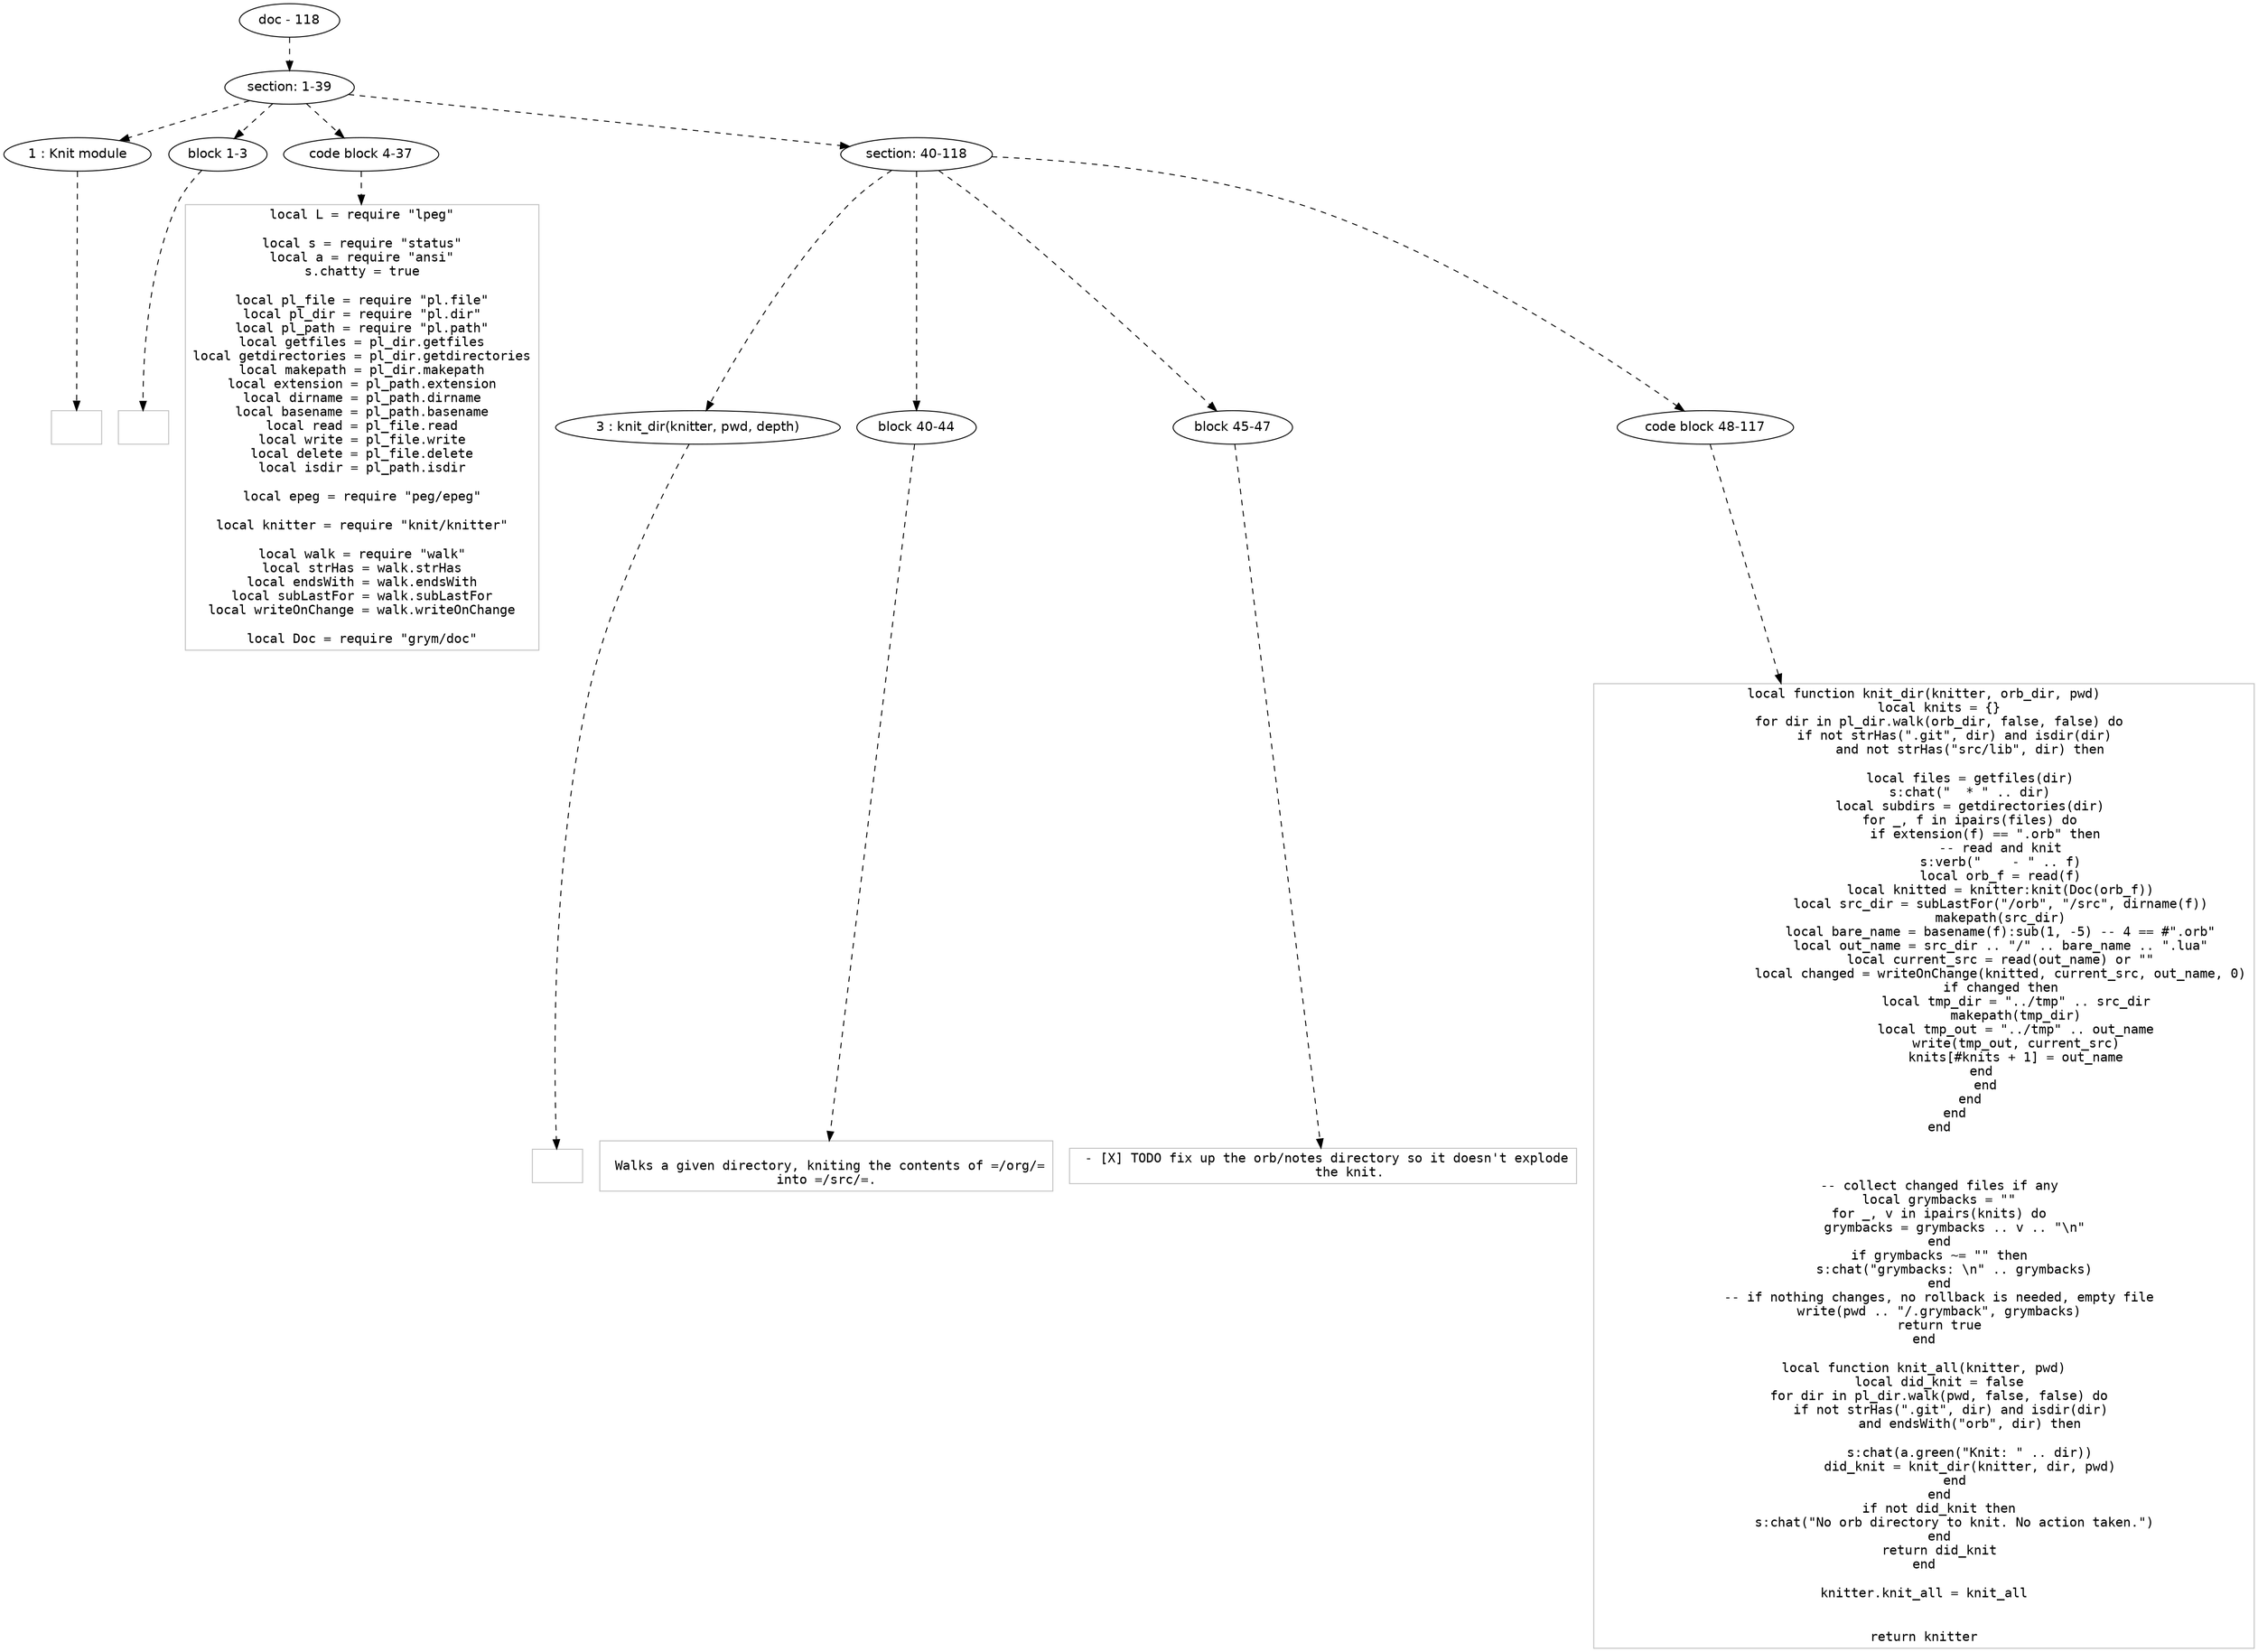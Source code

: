 digraph hierarchy {

node [fontname=Helvetica]
edge [style=dashed]

doc_0 [label="doc - 118"]


doc_0 -> { section_1}
{rank=same; section_1}

section_1 [label="section: 1-39"]


section_1 -> { header_2 block_3 codeblock_4 section_5}
{rank=same; header_2 block_3 codeblock_4 section_5}

header_2 [label="1 : Knit module"]

block_3 [label="block 1-3"]

codeblock_4 [label="code block 4-37"]

section_5 [label="section: 40-118"]


header_2 -> leaf_6
leaf_6  [color=Gray,shape=rectangle,fontname=Inconsolata,label=""]
block_3 -> leaf_7
leaf_7  [color=Gray,shape=rectangle,fontname=Inconsolata,label=" 
"]
codeblock_4 -> leaf_8
leaf_8  [color=Gray,shape=rectangle,fontname=Inconsolata,label="local L = require \"lpeg\"

local s = require \"status\"
local a = require \"ansi\"
s.chatty = true

local pl_file = require \"pl.file\"
local pl_dir = require \"pl.dir\"
local pl_path = require \"pl.path\"
local getfiles = pl_dir.getfiles
local getdirectories = pl_dir.getdirectories
local makepath = pl_dir.makepath
local extension = pl_path.extension
local dirname = pl_path.dirname
local basename = pl_path.basename
local read = pl_file.read
local write = pl_file.write
local delete = pl_file.delete
local isdir = pl_path.isdir

local epeg = require \"peg/epeg\"

local knitter = require \"knit/knitter\"

local walk = require \"walk\"
local strHas = walk.strHas
local endsWith = walk.endsWith
local subLastFor = walk.subLastFor
local writeOnChange = walk.writeOnChange

local Doc = require \"grym/doc\"
"]
section_5 -> { header_9 block_10 block_11 codeblock_12}
{rank=same; header_9 block_10 block_11 codeblock_12}

header_9 [label="3 : knit_dir(knitter, pwd, depth)"]

block_10 [label="block 40-44"]

block_11 [label="block 45-47"]

codeblock_12 [label="code block 48-117"]


header_9 -> leaf_13
leaf_13  [color=Gray,shape=rectangle,fontname=Inconsolata,label=""]
block_10 -> leaf_14
leaf_14  [color=Gray,shape=rectangle,fontname=Inconsolata,label="
 Walks a given directory, kniting the contents of =/org/=
 into =/src/=. 
"]
block_11 -> leaf_15
leaf_15  [color=Gray,shape=rectangle,fontname=Inconsolata,label=" - [X] TODO fix up the orb/notes directory so it doesn't explode
       the knit.
"]
codeblock_12 -> leaf_16
leaf_16  [color=Gray,shape=rectangle,fontname=Inconsolata,label="local function knit_dir(knitter, orb_dir, pwd)
    local knits = {}
    for dir in pl_dir.walk(orb_dir, false, false) do
        if not strHas(\".git\", dir) and isdir(dir)
            and not strHas(\"src/lib\", dir) then

            local files = getfiles(dir)
            s:chat(\"  * \" .. dir)
            local subdirs = getdirectories(dir)
            for _, f in ipairs(files) do
                if extension(f) == \".orb\" then
                    -- read and knit
                    s:verb(\"    - \" .. f)
                    local orb_f = read(f)
                    local knitted = knitter:knit(Doc(orb_f))
                    local src_dir = subLastFor(\"/orb\", \"/src\", dirname(f))
                    makepath(src_dir)
                    local bare_name = basename(f):sub(1, -5) -- 4 == #\".orb\"
                    local out_name = src_dir .. \"/\" .. bare_name .. \".lua\"
                    local current_src = read(out_name) or \"\"
                    local changed = writeOnChange(knitted, current_src, out_name, 0)
                    if changed then
                        local tmp_dir = \"../tmp\" .. src_dir
                        makepath(tmp_dir)
                        local tmp_out = \"../tmp\" .. out_name
                        write(tmp_out, current_src)
                        knits[#knits + 1] = out_name
                    end     
                end
            end
        end
    end



    -- collect changed files if any
    local grymbacks = \"\"
    for _, v in ipairs(knits) do
        grymbacks = grymbacks .. v .. \"\\n\"
    end
    if grymbacks ~= \"\" then
        s:chat(\"grymbacks: \\n\" .. grymbacks)
    end
    -- if nothing changes, no rollback is needed, empty file
    write(pwd .. \"/.grymback\", grymbacks)
    return true
end

local function knit_all(knitter, pwd)
    local did_knit = false
    for dir in pl_dir.walk(pwd, false, false) do
        if not strHas(\".git\", dir) and isdir(dir) 
            and endsWith(\"orb\", dir) then

            s:chat(a.green(\"Knit: \" .. dir))
            did_knit = knit_dir(knitter, dir, pwd)
        end
    end
    if not did_knit then
        s:chat(\"No orb directory to knit. No action taken.\")
    end
    return did_knit
end

knitter.knit_all = knit_all


return knitter"]

}
